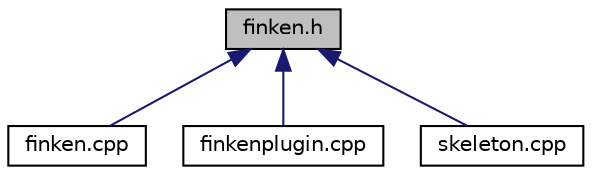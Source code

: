 digraph "finken.h"
{
  edge [fontname="Helvetica",fontsize="10",labelfontname="Helvetica",labelfontsize="10"];
  node [fontname="Helvetica",fontsize="10",shape=record];
  Node1 [label="finken.h",height=0.2,width=0.4,color="black", fillcolor="grey75", style="filled", fontcolor="black"];
  Node1 -> Node2 [dir="back",color="midnightblue",fontsize="10",style="solid",fontname="Helvetica"];
  Node2 [label="finken.cpp",height=0.2,width=0.4,color="black", fillcolor="white", style="filled",URL="$finken_8cpp.html"];
  Node1 -> Node3 [dir="back",color="midnightblue",fontsize="10",style="solid",fontname="Helvetica"];
  Node3 [label="finkenplugin.cpp",height=0.2,width=0.4,color="black", fillcolor="white", style="filled",URL="$finkenplugin_8cpp.html"];
  Node1 -> Node4 [dir="back",color="midnightblue",fontsize="10",style="solid",fontname="Helvetica"];
  Node4 [label="skeleton.cpp",height=0.2,width=0.4,color="black", fillcolor="white", style="filled",URL="$skeleton_8cpp.html",tooltip="provides the basic functionality for communication with the running vrep Simulation\" ..."];
}
